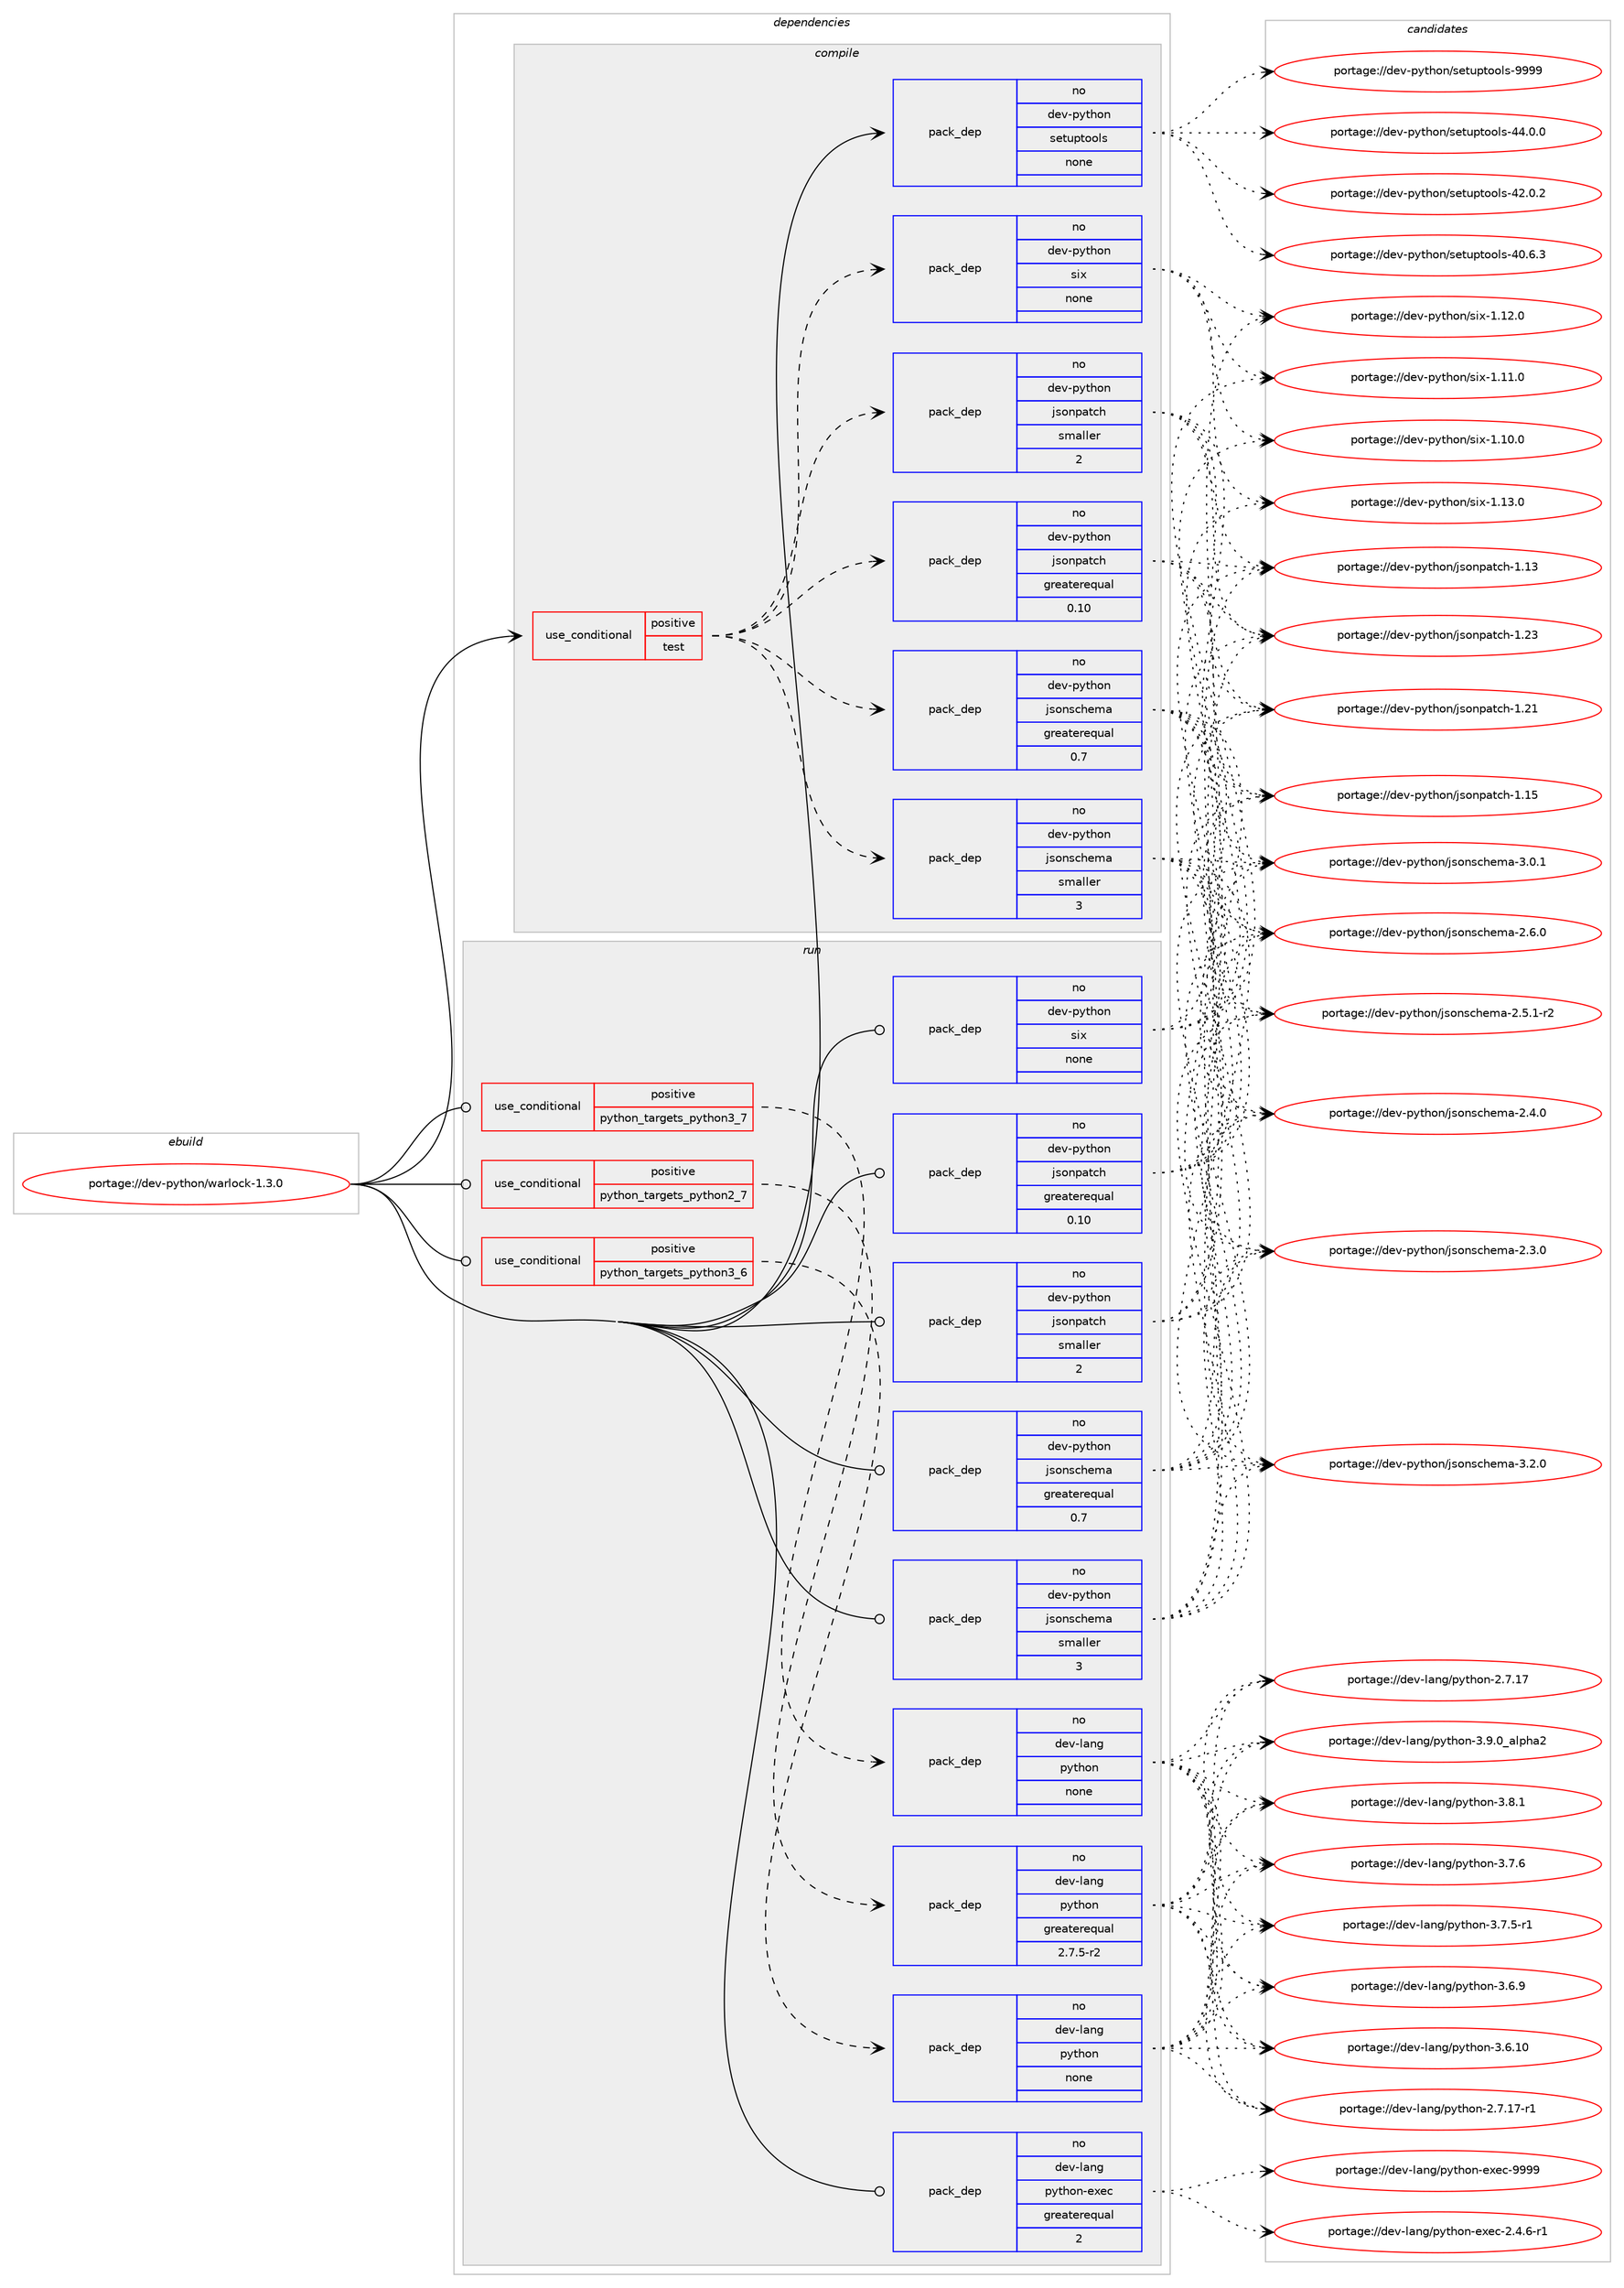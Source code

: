 digraph prolog {

# *************
# Graph options
# *************

newrank=true;
concentrate=true;
compound=true;
graph [rankdir=LR,fontname=Helvetica,fontsize=10,ranksep=1.5];#, ranksep=2.5, nodesep=0.2];
edge  [arrowhead=vee];
node  [fontname=Helvetica,fontsize=10];

# **********
# The ebuild
# **********

subgraph cluster_leftcol {
color=gray;
label=<<i>ebuild</i>>;
id [label="portage://dev-python/warlock-1.3.0", color=red, width=4, href="../dev-python/warlock-1.3.0.svg"];
}

# ****************
# The dependencies
# ****************

subgraph cluster_midcol {
color=gray;
label=<<i>dependencies</i>>;
subgraph cluster_compile {
fillcolor="#eeeeee";
style=filled;
label=<<i>compile</i>>;
subgraph cond103876 {
dependency418728 [label=<<TABLE BORDER="0" CELLBORDER="1" CELLSPACING="0" CELLPADDING="4"><TR><TD ROWSPAN="3" CELLPADDING="10">use_conditional</TD></TR><TR><TD>positive</TD></TR><TR><TD>test</TD></TR></TABLE>>, shape=none, color=red];
subgraph pack309971 {
dependency418729 [label=<<TABLE BORDER="0" CELLBORDER="1" CELLSPACING="0" CELLPADDING="4" WIDTH="220"><TR><TD ROWSPAN="6" CELLPADDING="30">pack_dep</TD></TR><TR><TD WIDTH="110">no</TD></TR><TR><TD>dev-python</TD></TR><TR><TD>six</TD></TR><TR><TD>none</TD></TR><TR><TD></TD></TR></TABLE>>, shape=none, color=blue];
}
dependency418728:e -> dependency418729:w [weight=20,style="dashed",arrowhead="vee"];
subgraph pack309972 {
dependency418730 [label=<<TABLE BORDER="0" CELLBORDER="1" CELLSPACING="0" CELLPADDING="4" WIDTH="220"><TR><TD ROWSPAN="6" CELLPADDING="30">pack_dep</TD></TR><TR><TD WIDTH="110">no</TD></TR><TR><TD>dev-python</TD></TR><TR><TD>jsonpatch</TD></TR><TR><TD>greaterequal</TD></TR><TR><TD>0.10</TD></TR></TABLE>>, shape=none, color=blue];
}
dependency418728:e -> dependency418730:w [weight=20,style="dashed",arrowhead="vee"];
subgraph pack309973 {
dependency418731 [label=<<TABLE BORDER="0" CELLBORDER="1" CELLSPACING="0" CELLPADDING="4" WIDTH="220"><TR><TD ROWSPAN="6" CELLPADDING="30">pack_dep</TD></TR><TR><TD WIDTH="110">no</TD></TR><TR><TD>dev-python</TD></TR><TR><TD>jsonpatch</TD></TR><TR><TD>smaller</TD></TR><TR><TD>2</TD></TR></TABLE>>, shape=none, color=blue];
}
dependency418728:e -> dependency418731:w [weight=20,style="dashed",arrowhead="vee"];
subgraph pack309974 {
dependency418732 [label=<<TABLE BORDER="0" CELLBORDER="1" CELLSPACING="0" CELLPADDING="4" WIDTH="220"><TR><TD ROWSPAN="6" CELLPADDING="30">pack_dep</TD></TR><TR><TD WIDTH="110">no</TD></TR><TR><TD>dev-python</TD></TR><TR><TD>jsonschema</TD></TR><TR><TD>greaterequal</TD></TR><TR><TD>0.7</TD></TR></TABLE>>, shape=none, color=blue];
}
dependency418728:e -> dependency418732:w [weight=20,style="dashed",arrowhead="vee"];
subgraph pack309975 {
dependency418733 [label=<<TABLE BORDER="0" CELLBORDER="1" CELLSPACING="0" CELLPADDING="4" WIDTH="220"><TR><TD ROWSPAN="6" CELLPADDING="30">pack_dep</TD></TR><TR><TD WIDTH="110">no</TD></TR><TR><TD>dev-python</TD></TR><TR><TD>jsonschema</TD></TR><TR><TD>smaller</TD></TR><TR><TD>3</TD></TR></TABLE>>, shape=none, color=blue];
}
dependency418728:e -> dependency418733:w [weight=20,style="dashed",arrowhead="vee"];
}
id:e -> dependency418728:w [weight=20,style="solid",arrowhead="vee"];
subgraph pack309976 {
dependency418734 [label=<<TABLE BORDER="0" CELLBORDER="1" CELLSPACING="0" CELLPADDING="4" WIDTH="220"><TR><TD ROWSPAN="6" CELLPADDING="30">pack_dep</TD></TR><TR><TD WIDTH="110">no</TD></TR><TR><TD>dev-python</TD></TR><TR><TD>setuptools</TD></TR><TR><TD>none</TD></TR><TR><TD></TD></TR></TABLE>>, shape=none, color=blue];
}
id:e -> dependency418734:w [weight=20,style="solid",arrowhead="vee"];
}
subgraph cluster_compileandrun {
fillcolor="#eeeeee";
style=filled;
label=<<i>compile and run</i>>;
}
subgraph cluster_run {
fillcolor="#eeeeee";
style=filled;
label=<<i>run</i>>;
subgraph cond103877 {
dependency418735 [label=<<TABLE BORDER="0" CELLBORDER="1" CELLSPACING="0" CELLPADDING="4"><TR><TD ROWSPAN="3" CELLPADDING="10">use_conditional</TD></TR><TR><TD>positive</TD></TR><TR><TD>python_targets_python2_7</TD></TR></TABLE>>, shape=none, color=red];
subgraph pack309977 {
dependency418736 [label=<<TABLE BORDER="0" CELLBORDER="1" CELLSPACING="0" CELLPADDING="4" WIDTH="220"><TR><TD ROWSPAN="6" CELLPADDING="30">pack_dep</TD></TR><TR><TD WIDTH="110">no</TD></TR><TR><TD>dev-lang</TD></TR><TR><TD>python</TD></TR><TR><TD>greaterequal</TD></TR><TR><TD>2.7.5-r2</TD></TR></TABLE>>, shape=none, color=blue];
}
dependency418735:e -> dependency418736:w [weight=20,style="dashed",arrowhead="vee"];
}
id:e -> dependency418735:w [weight=20,style="solid",arrowhead="odot"];
subgraph cond103878 {
dependency418737 [label=<<TABLE BORDER="0" CELLBORDER="1" CELLSPACING="0" CELLPADDING="4"><TR><TD ROWSPAN="3" CELLPADDING="10">use_conditional</TD></TR><TR><TD>positive</TD></TR><TR><TD>python_targets_python3_6</TD></TR></TABLE>>, shape=none, color=red];
subgraph pack309978 {
dependency418738 [label=<<TABLE BORDER="0" CELLBORDER="1" CELLSPACING="0" CELLPADDING="4" WIDTH="220"><TR><TD ROWSPAN="6" CELLPADDING="30">pack_dep</TD></TR><TR><TD WIDTH="110">no</TD></TR><TR><TD>dev-lang</TD></TR><TR><TD>python</TD></TR><TR><TD>none</TD></TR><TR><TD></TD></TR></TABLE>>, shape=none, color=blue];
}
dependency418737:e -> dependency418738:w [weight=20,style="dashed",arrowhead="vee"];
}
id:e -> dependency418737:w [weight=20,style="solid",arrowhead="odot"];
subgraph cond103879 {
dependency418739 [label=<<TABLE BORDER="0" CELLBORDER="1" CELLSPACING="0" CELLPADDING="4"><TR><TD ROWSPAN="3" CELLPADDING="10">use_conditional</TD></TR><TR><TD>positive</TD></TR><TR><TD>python_targets_python3_7</TD></TR></TABLE>>, shape=none, color=red];
subgraph pack309979 {
dependency418740 [label=<<TABLE BORDER="0" CELLBORDER="1" CELLSPACING="0" CELLPADDING="4" WIDTH="220"><TR><TD ROWSPAN="6" CELLPADDING="30">pack_dep</TD></TR><TR><TD WIDTH="110">no</TD></TR><TR><TD>dev-lang</TD></TR><TR><TD>python</TD></TR><TR><TD>none</TD></TR><TR><TD></TD></TR></TABLE>>, shape=none, color=blue];
}
dependency418739:e -> dependency418740:w [weight=20,style="dashed",arrowhead="vee"];
}
id:e -> dependency418739:w [weight=20,style="solid",arrowhead="odot"];
subgraph pack309980 {
dependency418741 [label=<<TABLE BORDER="0" CELLBORDER="1" CELLSPACING="0" CELLPADDING="4" WIDTH="220"><TR><TD ROWSPAN="6" CELLPADDING="30">pack_dep</TD></TR><TR><TD WIDTH="110">no</TD></TR><TR><TD>dev-lang</TD></TR><TR><TD>python-exec</TD></TR><TR><TD>greaterequal</TD></TR><TR><TD>2</TD></TR></TABLE>>, shape=none, color=blue];
}
id:e -> dependency418741:w [weight=20,style="solid",arrowhead="odot"];
subgraph pack309981 {
dependency418742 [label=<<TABLE BORDER="0" CELLBORDER="1" CELLSPACING="0" CELLPADDING="4" WIDTH="220"><TR><TD ROWSPAN="6" CELLPADDING="30">pack_dep</TD></TR><TR><TD WIDTH="110">no</TD></TR><TR><TD>dev-python</TD></TR><TR><TD>jsonpatch</TD></TR><TR><TD>greaterequal</TD></TR><TR><TD>0.10</TD></TR></TABLE>>, shape=none, color=blue];
}
id:e -> dependency418742:w [weight=20,style="solid",arrowhead="odot"];
subgraph pack309982 {
dependency418743 [label=<<TABLE BORDER="0" CELLBORDER="1" CELLSPACING="0" CELLPADDING="4" WIDTH="220"><TR><TD ROWSPAN="6" CELLPADDING="30">pack_dep</TD></TR><TR><TD WIDTH="110">no</TD></TR><TR><TD>dev-python</TD></TR><TR><TD>jsonpatch</TD></TR><TR><TD>smaller</TD></TR><TR><TD>2</TD></TR></TABLE>>, shape=none, color=blue];
}
id:e -> dependency418743:w [weight=20,style="solid",arrowhead="odot"];
subgraph pack309983 {
dependency418744 [label=<<TABLE BORDER="0" CELLBORDER="1" CELLSPACING="0" CELLPADDING="4" WIDTH="220"><TR><TD ROWSPAN="6" CELLPADDING="30">pack_dep</TD></TR><TR><TD WIDTH="110">no</TD></TR><TR><TD>dev-python</TD></TR><TR><TD>jsonschema</TD></TR><TR><TD>greaterequal</TD></TR><TR><TD>0.7</TD></TR></TABLE>>, shape=none, color=blue];
}
id:e -> dependency418744:w [weight=20,style="solid",arrowhead="odot"];
subgraph pack309984 {
dependency418745 [label=<<TABLE BORDER="0" CELLBORDER="1" CELLSPACING="0" CELLPADDING="4" WIDTH="220"><TR><TD ROWSPAN="6" CELLPADDING="30">pack_dep</TD></TR><TR><TD WIDTH="110">no</TD></TR><TR><TD>dev-python</TD></TR><TR><TD>jsonschema</TD></TR><TR><TD>smaller</TD></TR><TR><TD>3</TD></TR></TABLE>>, shape=none, color=blue];
}
id:e -> dependency418745:w [weight=20,style="solid",arrowhead="odot"];
subgraph pack309985 {
dependency418746 [label=<<TABLE BORDER="0" CELLBORDER="1" CELLSPACING="0" CELLPADDING="4" WIDTH="220"><TR><TD ROWSPAN="6" CELLPADDING="30">pack_dep</TD></TR><TR><TD WIDTH="110">no</TD></TR><TR><TD>dev-python</TD></TR><TR><TD>six</TD></TR><TR><TD>none</TD></TR><TR><TD></TD></TR></TABLE>>, shape=none, color=blue];
}
id:e -> dependency418746:w [weight=20,style="solid",arrowhead="odot"];
}
}

# **************
# The candidates
# **************

subgraph cluster_choices {
rank=same;
color=gray;
label=<<i>candidates</i>>;

subgraph choice309971 {
color=black;
nodesep=1;
choice100101118451121211161041111104711510512045494649514648 [label="portage://dev-python/six-1.13.0", color=red, width=4,href="../dev-python/six-1.13.0.svg"];
choice100101118451121211161041111104711510512045494649504648 [label="portage://dev-python/six-1.12.0", color=red, width=4,href="../dev-python/six-1.12.0.svg"];
choice100101118451121211161041111104711510512045494649494648 [label="portage://dev-python/six-1.11.0", color=red, width=4,href="../dev-python/six-1.11.0.svg"];
choice100101118451121211161041111104711510512045494649484648 [label="portage://dev-python/six-1.10.0", color=red, width=4,href="../dev-python/six-1.10.0.svg"];
dependency418729:e -> choice100101118451121211161041111104711510512045494649514648:w [style=dotted,weight="100"];
dependency418729:e -> choice100101118451121211161041111104711510512045494649504648:w [style=dotted,weight="100"];
dependency418729:e -> choice100101118451121211161041111104711510512045494649494648:w [style=dotted,weight="100"];
dependency418729:e -> choice100101118451121211161041111104711510512045494649484648:w [style=dotted,weight="100"];
}
subgraph choice309972 {
color=black;
nodesep=1;
choice100101118451121211161041111104710611511111011297116991044549465051 [label="portage://dev-python/jsonpatch-1.23", color=red, width=4,href="../dev-python/jsonpatch-1.23.svg"];
choice100101118451121211161041111104710611511111011297116991044549465049 [label="portage://dev-python/jsonpatch-1.21", color=red, width=4,href="../dev-python/jsonpatch-1.21.svg"];
choice100101118451121211161041111104710611511111011297116991044549464953 [label="portage://dev-python/jsonpatch-1.15", color=red, width=4,href="../dev-python/jsonpatch-1.15.svg"];
choice100101118451121211161041111104710611511111011297116991044549464951 [label="portage://dev-python/jsonpatch-1.13", color=red, width=4,href="../dev-python/jsonpatch-1.13.svg"];
dependency418730:e -> choice100101118451121211161041111104710611511111011297116991044549465051:w [style=dotted,weight="100"];
dependency418730:e -> choice100101118451121211161041111104710611511111011297116991044549465049:w [style=dotted,weight="100"];
dependency418730:e -> choice100101118451121211161041111104710611511111011297116991044549464953:w [style=dotted,weight="100"];
dependency418730:e -> choice100101118451121211161041111104710611511111011297116991044549464951:w [style=dotted,weight="100"];
}
subgraph choice309973 {
color=black;
nodesep=1;
choice100101118451121211161041111104710611511111011297116991044549465051 [label="portage://dev-python/jsonpatch-1.23", color=red, width=4,href="../dev-python/jsonpatch-1.23.svg"];
choice100101118451121211161041111104710611511111011297116991044549465049 [label="portage://dev-python/jsonpatch-1.21", color=red, width=4,href="../dev-python/jsonpatch-1.21.svg"];
choice100101118451121211161041111104710611511111011297116991044549464953 [label="portage://dev-python/jsonpatch-1.15", color=red, width=4,href="../dev-python/jsonpatch-1.15.svg"];
choice100101118451121211161041111104710611511111011297116991044549464951 [label="portage://dev-python/jsonpatch-1.13", color=red, width=4,href="../dev-python/jsonpatch-1.13.svg"];
dependency418731:e -> choice100101118451121211161041111104710611511111011297116991044549465051:w [style=dotted,weight="100"];
dependency418731:e -> choice100101118451121211161041111104710611511111011297116991044549465049:w [style=dotted,weight="100"];
dependency418731:e -> choice100101118451121211161041111104710611511111011297116991044549464953:w [style=dotted,weight="100"];
dependency418731:e -> choice100101118451121211161041111104710611511111011297116991044549464951:w [style=dotted,weight="100"];
}
subgraph choice309974 {
color=black;
nodesep=1;
choice10010111845112121116104111110471061151111101159910410110997455146504648 [label="portage://dev-python/jsonschema-3.2.0", color=red, width=4,href="../dev-python/jsonschema-3.2.0.svg"];
choice10010111845112121116104111110471061151111101159910410110997455146484649 [label="portage://dev-python/jsonschema-3.0.1", color=red, width=4,href="../dev-python/jsonschema-3.0.1.svg"];
choice10010111845112121116104111110471061151111101159910410110997455046544648 [label="portage://dev-python/jsonschema-2.6.0", color=red, width=4,href="../dev-python/jsonschema-2.6.0.svg"];
choice100101118451121211161041111104710611511111011599104101109974550465346494511450 [label="portage://dev-python/jsonschema-2.5.1-r2", color=red, width=4,href="../dev-python/jsonschema-2.5.1-r2.svg"];
choice10010111845112121116104111110471061151111101159910410110997455046524648 [label="portage://dev-python/jsonschema-2.4.0", color=red, width=4,href="../dev-python/jsonschema-2.4.0.svg"];
choice10010111845112121116104111110471061151111101159910410110997455046514648 [label="portage://dev-python/jsonschema-2.3.0", color=red, width=4,href="../dev-python/jsonschema-2.3.0.svg"];
dependency418732:e -> choice10010111845112121116104111110471061151111101159910410110997455146504648:w [style=dotted,weight="100"];
dependency418732:e -> choice10010111845112121116104111110471061151111101159910410110997455146484649:w [style=dotted,weight="100"];
dependency418732:e -> choice10010111845112121116104111110471061151111101159910410110997455046544648:w [style=dotted,weight="100"];
dependency418732:e -> choice100101118451121211161041111104710611511111011599104101109974550465346494511450:w [style=dotted,weight="100"];
dependency418732:e -> choice10010111845112121116104111110471061151111101159910410110997455046524648:w [style=dotted,weight="100"];
dependency418732:e -> choice10010111845112121116104111110471061151111101159910410110997455046514648:w [style=dotted,weight="100"];
}
subgraph choice309975 {
color=black;
nodesep=1;
choice10010111845112121116104111110471061151111101159910410110997455146504648 [label="portage://dev-python/jsonschema-3.2.0", color=red, width=4,href="../dev-python/jsonschema-3.2.0.svg"];
choice10010111845112121116104111110471061151111101159910410110997455146484649 [label="portage://dev-python/jsonschema-3.0.1", color=red, width=4,href="../dev-python/jsonschema-3.0.1.svg"];
choice10010111845112121116104111110471061151111101159910410110997455046544648 [label="portage://dev-python/jsonschema-2.6.0", color=red, width=4,href="../dev-python/jsonschema-2.6.0.svg"];
choice100101118451121211161041111104710611511111011599104101109974550465346494511450 [label="portage://dev-python/jsonschema-2.5.1-r2", color=red, width=4,href="../dev-python/jsonschema-2.5.1-r2.svg"];
choice10010111845112121116104111110471061151111101159910410110997455046524648 [label="portage://dev-python/jsonschema-2.4.0", color=red, width=4,href="../dev-python/jsonschema-2.4.0.svg"];
choice10010111845112121116104111110471061151111101159910410110997455046514648 [label="portage://dev-python/jsonschema-2.3.0", color=red, width=4,href="../dev-python/jsonschema-2.3.0.svg"];
dependency418733:e -> choice10010111845112121116104111110471061151111101159910410110997455146504648:w [style=dotted,weight="100"];
dependency418733:e -> choice10010111845112121116104111110471061151111101159910410110997455146484649:w [style=dotted,weight="100"];
dependency418733:e -> choice10010111845112121116104111110471061151111101159910410110997455046544648:w [style=dotted,weight="100"];
dependency418733:e -> choice100101118451121211161041111104710611511111011599104101109974550465346494511450:w [style=dotted,weight="100"];
dependency418733:e -> choice10010111845112121116104111110471061151111101159910410110997455046524648:w [style=dotted,weight="100"];
dependency418733:e -> choice10010111845112121116104111110471061151111101159910410110997455046514648:w [style=dotted,weight="100"];
}
subgraph choice309976 {
color=black;
nodesep=1;
choice10010111845112121116104111110471151011161171121161111111081154557575757 [label="portage://dev-python/setuptools-9999", color=red, width=4,href="../dev-python/setuptools-9999.svg"];
choice100101118451121211161041111104711510111611711211611111110811545525246484648 [label="portage://dev-python/setuptools-44.0.0", color=red, width=4,href="../dev-python/setuptools-44.0.0.svg"];
choice100101118451121211161041111104711510111611711211611111110811545525046484650 [label="portage://dev-python/setuptools-42.0.2", color=red, width=4,href="../dev-python/setuptools-42.0.2.svg"];
choice100101118451121211161041111104711510111611711211611111110811545524846544651 [label="portage://dev-python/setuptools-40.6.3", color=red, width=4,href="../dev-python/setuptools-40.6.3.svg"];
dependency418734:e -> choice10010111845112121116104111110471151011161171121161111111081154557575757:w [style=dotted,weight="100"];
dependency418734:e -> choice100101118451121211161041111104711510111611711211611111110811545525246484648:w [style=dotted,weight="100"];
dependency418734:e -> choice100101118451121211161041111104711510111611711211611111110811545525046484650:w [style=dotted,weight="100"];
dependency418734:e -> choice100101118451121211161041111104711510111611711211611111110811545524846544651:w [style=dotted,weight="100"];
}
subgraph choice309977 {
color=black;
nodesep=1;
choice10010111845108971101034711212111610411111045514657464895971081121049750 [label="portage://dev-lang/python-3.9.0_alpha2", color=red, width=4,href="../dev-lang/python-3.9.0_alpha2.svg"];
choice100101118451089711010347112121116104111110455146564649 [label="portage://dev-lang/python-3.8.1", color=red, width=4,href="../dev-lang/python-3.8.1.svg"];
choice100101118451089711010347112121116104111110455146554654 [label="portage://dev-lang/python-3.7.6", color=red, width=4,href="../dev-lang/python-3.7.6.svg"];
choice1001011184510897110103471121211161041111104551465546534511449 [label="portage://dev-lang/python-3.7.5-r1", color=red, width=4,href="../dev-lang/python-3.7.5-r1.svg"];
choice100101118451089711010347112121116104111110455146544657 [label="portage://dev-lang/python-3.6.9", color=red, width=4,href="../dev-lang/python-3.6.9.svg"];
choice10010111845108971101034711212111610411111045514654464948 [label="portage://dev-lang/python-3.6.10", color=red, width=4,href="../dev-lang/python-3.6.10.svg"];
choice100101118451089711010347112121116104111110455046554649554511449 [label="portage://dev-lang/python-2.7.17-r1", color=red, width=4,href="../dev-lang/python-2.7.17-r1.svg"];
choice10010111845108971101034711212111610411111045504655464955 [label="portage://dev-lang/python-2.7.17", color=red, width=4,href="../dev-lang/python-2.7.17.svg"];
dependency418736:e -> choice10010111845108971101034711212111610411111045514657464895971081121049750:w [style=dotted,weight="100"];
dependency418736:e -> choice100101118451089711010347112121116104111110455146564649:w [style=dotted,weight="100"];
dependency418736:e -> choice100101118451089711010347112121116104111110455146554654:w [style=dotted,weight="100"];
dependency418736:e -> choice1001011184510897110103471121211161041111104551465546534511449:w [style=dotted,weight="100"];
dependency418736:e -> choice100101118451089711010347112121116104111110455146544657:w [style=dotted,weight="100"];
dependency418736:e -> choice10010111845108971101034711212111610411111045514654464948:w [style=dotted,weight="100"];
dependency418736:e -> choice100101118451089711010347112121116104111110455046554649554511449:w [style=dotted,weight="100"];
dependency418736:e -> choice10010111845108971101034711212111610411111045504655464955:w [style=dotted,weight="100"];
}
subgraph choice309978 {
color=black;
nodesep=1;
choice10010111845108971101034711212111610411111045514657464895971081121049750 [label="portage://dev-lang/python-3.9.0_alpha2", color=red, width=4,href="../dev-lang/python-3.9.0_alpha2.svg"];
choice100101118451089711010347112121116104111110455146564649 [label="portage://dev-lang/python-3.8.1", color=red, width=4,href="../dev-lang/python-3.8.1.svg"];
choice100101118451089711010347112121116104111110455146554654 [label="portage://dev-lang/python-3.7.6", color=red, width=4,href="../dev-lang/python-3.7.6.svg"];
choice1001011184510897110103471121211161041111104551465546534511449 [label="portage://dev-lang/python-3.7.5-r1", color=red, width=4,href="../dev-lang/python-3.7.5-r1.svg"];
choice100101118451089711010347112121116104111110455146544657 [label="portage://dev-lang/python-3.6.9", color=red, width=4,href="../dev-lang/python-3.6.9.svg"];
choice10010111845108971101034711212111610411111045514654464948 [label="portage://dev-lang/python-3.6.10", color=red, width=4,href="../dev-lang/python-3.6.10.svg"];
choice100101118451089711010347112121116104111110455046554649554511449 [label="portage://dev-lang/python-2.7.17-r1", color=red, width=4,href="../dev-lang/python-2.7.17-r1.svg"];
choice10010111845108971101034711212111610411111045504655464955 [label="portage://dev-lang/python-2.7.17", color=red, width=4,href="../dev-lang/python-2.7.17.svg"];
dependency418738:e -> choice10010111845108971101034711212111610411111045514657464895971081121049750:w [style=dotted,weight="100"];
dependency418738:e -> choice100101118451089711010347112121116104111110455146564649:w [style=dotted,weight="100"];
dependency418738:e -> choice100101118451089711010347112121116104111110455146554654:w [style=dotted,weight="100"];
dependency418738:e -> choice1001011184510897110103471121211161041111104551465546534511449:w [style=dotted,weight="100"];
dependency418738:e -> choice100101118451089711010347112121116104111110455146544657:w [style=dotted,weight="100"];
dependency418738:e -> choice10010111845108971101034711212111610411111045514654464948:w [style=dotted,weight="100"];
dependency418738:e -> choice100101118451089711010347112121116104111110455046554649554511449:w [style=dotted,weight="100"];
dependency418738:e -> choice10010111845108971101034711212111610411111045504655464955:w [style=dotted,weight="100"];
}
subgraph choice309979 {
color=black;
nodesep=1;
choice10010111845108971101034711212111610411111045514657464895971081121049750 [label="portage://dev-lang/python-3.9.0_alpha2", color=red, width=4,href="../dev-lang/python-3.9.0_alpha2.svg"];
choice100101118451089711010347112121116104111110455146564649 [label="portage://dev-lang/python-3.8.1", color=red, width=4,href="../dev-lang/python-3.8.1.svg"];
choice100101118451089711010347112121116104111110455146554654 [label="portage://dev-lang/python-3.7.6", color=red, width=4,href="../dev-lang/python-3.7.6.svg"];
choice1001011184510897110103471121211161041111104551465546534511449 [label="portage://dev-lang/python-3.7.5-r1", color=red, width=4,href="../dev-lang/python-3.7.5-r1.svg"];
choice100101118451089711010347112121116104111110455146544657 [label="portage://dev-lang/python-3.6.9", color=red, width=4,href="../dev-lang/python-3.6.9.svg"];
choice10010111845108971101034711212111610411111045514654464948 [label="portage://dev-lang/python-3.6.10", color=red, width=4,href="../dev-lang/python-3.6.10.svg"];
choice100101118451089711010347112121116104111110455046554649554511449 [label="portage://dev-lang/python-2.7.17-r1", color=red, width=4,href="../dev-lang/python-2.7.17-r1.svg"];
choice10010111845108971101034711212111610411111045504655464955 [label="portage://dev-lang/python-2.7.17", color=red, width=4,href="../dev-lang/python-2.7.17.svg"];
dependency418740:e -> choice10010111845108971101034711212111610411111045514657464895971081121049750:w [style=dotted,weight="100"];
dependency418740:e -> choice100101118451089711010347112121116104111110455146564649:w [style=dotted,weight="100"];
dependency418740:e -> choice100101118451089711010347112121116104111110455146554654:w [style=dotted,weight="100"];
dependency418740:e -> choice1001011184510897110103471121211161041111104551465546534511449:w [style=dotted,weight="100"];
dependency418740:e -> choice100101118451089711010347112121116104111110455146544657:w [style=dotted,weight="100"];
dependency418740:e -> choice10010111845108971101034711212111610411111045514654464948:w [style=dotted,weight="100"];
dependency418740:e -> choice100101118451089711010347112121116104111110455046554649554511449:w [style=dotted,weight="100"];
dependency418740:e -> choice10010111845108971101034711212111610411111045504655464955:w [style=dotted,weight="100"];
}
subgraph choice309980 {
color=black;
nodesep=1;
choice10010111845108971101034711212111610411111045101120101994557575757 [label="portage://dev-lang/python-exec-9999", color=red, width=4,href="../dev-lang/python-exec-9999.svg"];
choice10010111845108971101034711212111610411111045101120101994550465246544511449 [label="portage://dev-lang/python-exec-2.4.6-r1", color=red, width=4,href="../dev-lang/python-exec-2.4.6-r1.svg"];
dependency418741:e -> choice10010111845108971101034711212111610411111045101120101994557575757:w [style=dotted,weight="100"];
dependency418741:e -> choice10010111845108971101034711212111610411111045101120101994550465246544511449:w [style=dotted,weight="100"];
}
subgraph choice309981 {
color=black;
nodesep=1;
choice100101118451121211161041111104710611511111011297116991044549465051 [label="portage://dev-python/jsonpatch-1.23", color=red, width=4,href="../dev-python/jsonpatch-1.23.svg"];
choice100101118451121211161041111104710611511111011297116991044549465049 [label="portage://dev-python/jsonpatch-1.21", color=red, width=4,href="../dev-python/jsonpatch-1.21.svg"];
choice100101118451121211161041111104710611511111011297116991044549464953 [label="portage://dev-python/jsonpatch-1.15", color=red, width=4,href="../dev-python/jsonpatch-1.15.svg"];
choice100101118451121211161041111104710611511111011297116991044549464951 [label="portage://dev-python/jsonpatch-1.13", color=red, width=4,href="../dev-python/jsonpatch-1.13.svg"];
dependency418742:e -> choice100101118451121211161041111104710611511111011297116991044549465051:w [style=dotted,weight="100"];
dependency418742:e -> choice100101118451121211161041111104710611511111011297116991044549465049:w [style=dotted,weight="100"];
dependency418742:e -> choice100101118451121211161041111104710611511111011297116991044549464953:w [style=dotted,weight="100"];
dependency418742:e -> choice100101118451121211161041111104710611511111011297116991044549464951:w [style=dotted,weight="100"];
}
subgraph choice309982 {
color=black;
nodesep=1;
choice100101118451121211161041111104710611511111011297116991044549465051 [label="portage://dev-python/jsonpatch-1.23", color=red, width=4,href="../dev-python/jsonpatch-1.23.svg"];
choice100101118451121211161041111104710611511111011297116991044549465049 [label="portage://dev-python/jsonpatch-1.21", color=red, width=4,href="../dev-python/jsonpatch-1.21.svg"];
choice100101118451121211161041111104710611511111011297116991044549464953 [label="portage://dev-python/jsonpatch-1.15", color=red, width=4,href="../dev-python/jsonpatch-1.15.svg"];
choice100101118451121211161041111104710611511111011297116991044549464951 [label="portage://dev-python/jsonpatch-1.13", color=red, width=4,href="../dev-python/jsonpatch-1.13.svg"];
dependency418743:e -> choice100101118451121211161041111104710611511111011297116991044549465051:w [style=dotted,weight="100"];
dependency418743:e -> choice100101118451121211161041111104710611511111011297116991044549465049:w [style=dotted,weight="100"];
dependency418743:e -> choice100101118451121211161041111104710611511111011297116991044549464953:w [style=dotted,weight="100"];
dependency418743:e -> choice100101118451121211161041111104710611511111011297116991044549464951:w [style=dotted,weight="100"];
}
subgraph choice309983 {
color=black;
nodesep=1;
choice10010111845112121116104111110471061151111101159910410110997455146504648 [label="portage://dev-python/jsonschema-3.2.0", color=red, width=4,href="../dev-python/jsonschema-3.2.0.svg"];
choice10010111845112121116104111110471061151111101159910410110997455146484649 [label="portage://dev-python/jsonschema-3.0.1", color=red, width=4,href="../dev-python/jsonschema-3.0.1.svg"];
choice10010111845112121116104111110471061151111101159910410110997455046544648 [label="portage://dev-python/jsonschema-2.6.0", color=red, width=4,href="../dev-python/jsonschema-2.6.0.svg"];
choice100101118451121211161041111104710611511111011599104101109974550465346494511450 [label="portage://dev-python/jsonschema-2.5.1-r2", color=red, width=4,href="../dev-python/jsonschema-2.5.1-r2.svg"];
choice10010111845112121116104111110471061151111101159910410110997455046524648 [label="portage://dev-python/jsonschema-2.4.0", color=red, width=4,href="../dev-python/jsonschema-2.4.0.svg"];
choice10010111845112121116104111110471061151111101159910410110997455046514648 [label="portage://dev-python/jsonschema-2.3.0", color=red, width=4,href="../dev-python/jsonschema-2.3.0.svg"];
dependency418744:e -> choice10010111845112121116104111110471061151111101159910410110997455146504648:w [style=dotted,weight="100"];
dependency418744:e -> choice10010111845112121116104111110471061151111101159910410110997455146484649:w [style=dotted,weight="100"];
dependency418744:e -> choice10010111845112121116104111110471061151111101159910410110997455046544648:w [style=dotted,weight="100"];
dependency418744:e -> choice100101118451121211161041111104710611511111011599104101109974550465346494511450:w [style=dotted,weight="100"];
dependency418744:e -> choice10010111845112121116104111110471061151111101159910410110997455046524648:w [style=dotted,weight="100"];
dependency418744:e -> choice10010111845112121116104111110471061151111101159910410110997455046514648:w [style=dotted,weight="100"];
}
subgraph choice309984 {
color=black;
nodesep=1;
choice10010111845112121116104111110471061151111101159910410110997455146504648 [label="portage://dev-python/jsonschema-3.2.0", color=red, width=4,href="../dev-python/jsonschema-3.2.0.svg"];
choice10010111845112121116104111110471061151111101159910410110997455146484649 [label="portage://dev-python/jsonschema-3.0.1", color=red, width=4,href="../dev-python/jsonschema-3.0.1.svg"];
choice10010111845112121116104111110471061151111101159910410110997455046544648 [label="portage://dev-python/jsonschema-2.6.0", color=red, width=4,href="../dev-python/jsonschema-2.6.0.svg"];
choice100101118451121211161041111104710611511111011599104101109974550465346494511450 [label="portage://dev-python/jsonschema-2.5.1-r2", color=red, width=4,href="../dev-python/jsonschema-2.5.1-r2.svg"];
choice10010111845112121116104111110471061151111101159910410110997455046524648 [label="portage://dev-python/jsonschema-2.4.0", color=red, width=4,href="../dev-python/jsonschema-2.4.0.svg"];
choice10010111845112121116104111110471061151111101159910410110997455046514648 [label="portage://dev-python/jsonschema-2.3.0", color=red, width=4,href="../dev-python/jsonschema-2.3.0.svg"];
dependency418745:e -> choice10010111845112121116104111110471061151111101159910410110997455146504648:w [style=dotted,weight="100"];
dependency418745:e -> choice10010111845112121116104111110471061151111101159910410110997455146484649:w [style=dotted,weight="100"];
dependency418745:e -> choice10010111845112121116104111110471061151111101159910410110997455046544648:w [style=dotted,weight="100"];
dependency418745:e -> choice100101118451121211161041111104710611511111011599104101109974550465346494511450:w [style=dotted,weight="100"];
dependency418745:e -> choice10010111845112121116104111110471061151111101159910410110997455046524648:w [style=dotted,weight="100"];
dependency418745:e -> choice10010111845112121116104111110471061151111101159910410110997455046514648:w [style=dotted,weight="100"];
}
subgraph choice309985 {
color=black;
nodesep=1;
choice100101118451121211161041111104711510512045494649514648 [label="portage://dev-python/six-1.13.0", color=red, width=4,href="../dev-python/six-1.13.0.svg"];
choice100101118451121211161041111104711510512045494649504648 [label="portage://dev-python/six-1.12.0", color=red, width=4,href="../dev-python/six-1.12.0.svg"];
choice100101118451121211161041111104711510512045494649494648 [label="portage://dev-python/six-1.11.0", color=red, width=4,href="../dev-python/six-1.11.0.svg"];
choice100101118451121211161041111104711510512045494649484648 [label="portage://dev-python/six-1.10.0", color=red, width=4,href="../dev-python/six-1.10.0.svg"];
dependency418746:e -> choice100101118451121211161041111104711510512045494649514648:w [style=dotted,weight="100"];
dependency418746:e -> choice100101118451121211161041111104711510512045494649504648:w [style=dotted,weight="100"];
dependency418746:e -> choice100101118451121211161041111104711510512045494649494648:w [style=dotted,weight="100"];
dependency418746:e -> choice100101118451121211161041111104711510512045494649484648:w [style=dotted,weight="100"];
}
}

}
